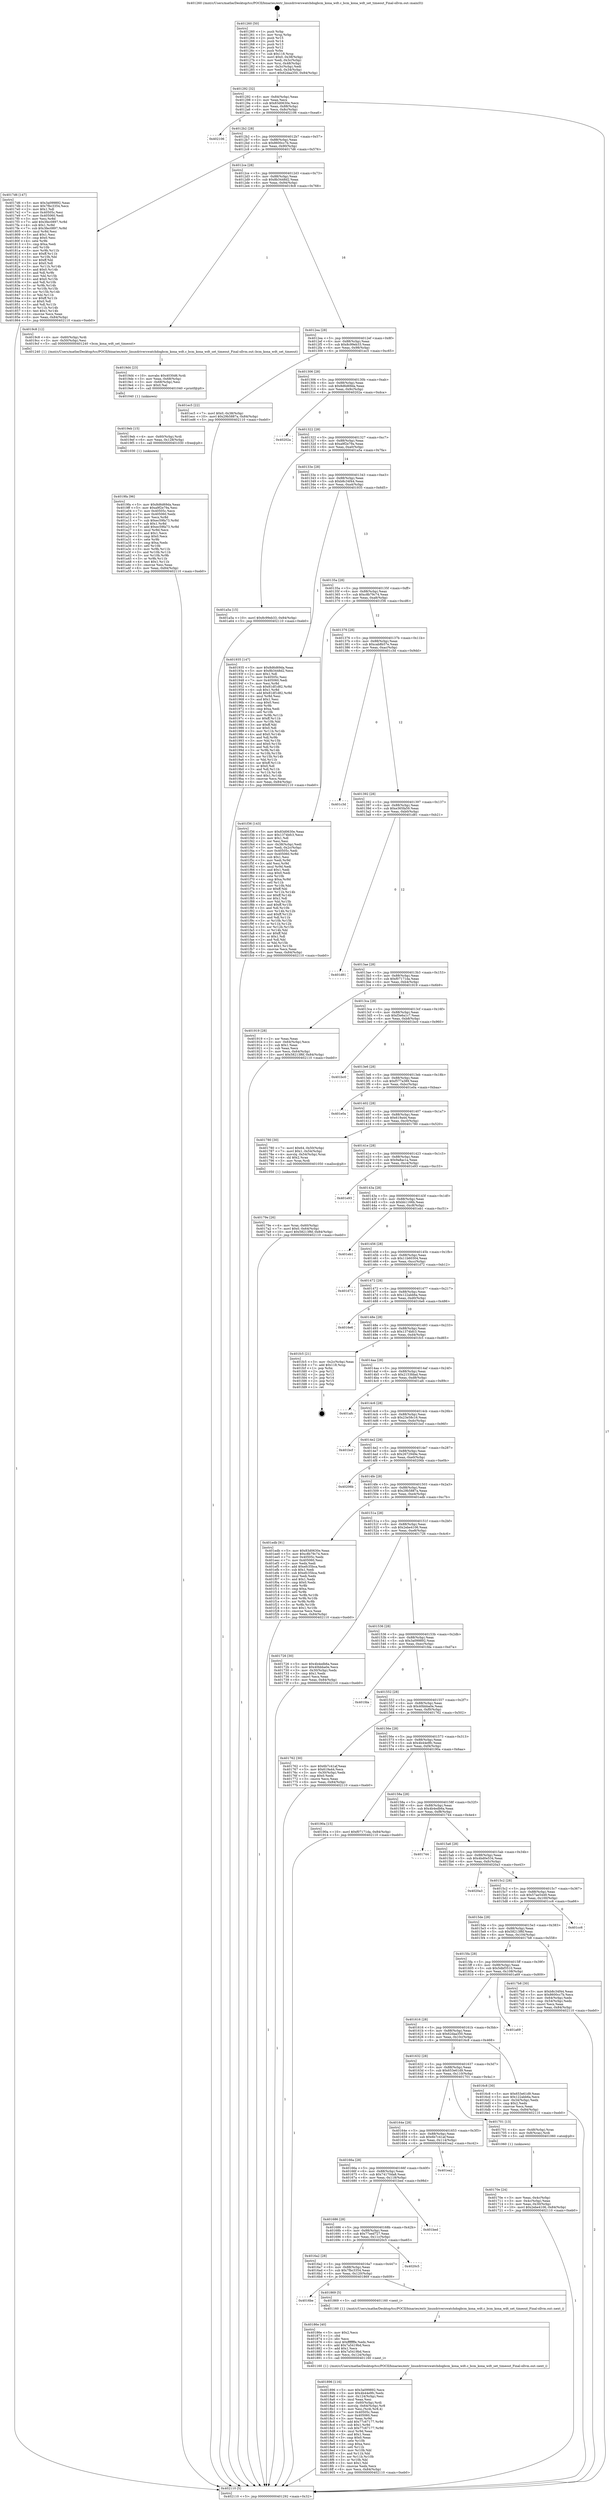 digraph "0x401260" {
  label = "0x401260 (/mnt/c/Users/mathe/Desktop/tcc/POCII/binaries/extr_linuxdriverswatchdogbcm_kona_wdt.c_bcm_kona_wdt_set_timeout_Final-ollvm.out::main(0))"
  labelloc = "t"
  node[shape=record]

  Entry [label="",width=0.3,height=0.3,shape=circle,fillcolor=black,style=filled]
  "0x401292" [label="{
     0x401292 [32]\l
     | [instrs]\l
     &nbsp;&nbsp;0x401292 \<+6\>: mov -0x84(%rbp),%eax\l
     &nbsp;&nbsp;0x401298 \<+2\>: mov %eax,%ecx\l
     &nbsp;&nbsp;0x40129a \<+6\>: sub $0x83d0630e,%ecx\l
     &nbsp;&nbsp;0x4012a0 \<+6\>: mov %eax,-0x88(%rbp)\l
     &nbsp;&nbsp;0x4012a6 \<+6\>: mov %ecx,-0x8c(%rbp)\l
     &nbsp;&nbsp;0x4012ac \<+6\>: je 0000000000402106 \<main+0xea6\>\l
  }"]
  "0x402106" [label="{
     0x402106\l
  }", style=dashed]
  "0x4012b2" [label="{
     0x4012b2 [28]\l
     | [instrs]\l
     &nbsp;&nbsp;0x4012b2 \<+5\>: jmp 00000000004012b7 \<main+0x57\>\l
     &nbsp;&nbsp;0x4012b7 \<+6\>: mov -0x88(%rbp),%eax\l
     &nbsp;&nbsp;0x4012bd \<+5\>: sub $0x8600cc7b,%eax\l
     &nbsp;&nbsp;0x4012c2 \<+6\>: mov %eax,-0x90(%rbp)\l
     &nbsp;&nbsp;0x4012c8 \<+6\>: je 00000000004017d6 \<main+0x576\>\l
  }"]
  Exit [label="",width=0.3,height=0.3,shape=circle,fillcolor=black,style=filled,peripheries=2]
  "0x4017d6" [label="{
     0x4017d6 [147]\l
     | [instrs]\l
     &nbsp;&nbsp;0x4017d6 \<+5\>: mov $0x3a099892,%eax\l
     &nbsp;&nbsp;0x4017db \<+5\>: mov $0x7fbc3354,%ecx\l
     &nbsp;&nbsp;0x4017e0 \<+2\>: mov $0x1,%dl\l
     &nbsp;&nbsp;0x4017e2 \<+7\>: mov 0x40505c,%esi\l
     &nbsp;&nbsp;0x4017e9 \<+7\>: mov 0x405060,%edi\l
     &nbsp;&nbsp;0x4017f0 \<+3\>: mov %esi,%r8d\l
     &nbsp;&nbsp;0x4017f3 \<+7\>: add $0x3fec0897,%r8d\l
     &nbsp;&nbsp;0x4017fa \<+4\>: sub $0x1,%r8d\l
     &nbsp;&nbsp;0x4017fe \<+7\>: sub $0x3fec0897,%r8d\l
     &nbsp;&nbsp;0x401805 \<+4\>: imul %r8d,%esi\l
     &nbsp;&nbsp;0x401809 \<+3\>: and $0x1,%esi\l
     &nbsp;&nbsp;0x40180c \<+3\>: cmp $0x0,%esi\l
     &nbsp;&nbsp;0x40180f \<+4\>: sete %r9b\l
     &nbsp;&nbsp;0x401813 \<+3\>: cmp $0xa,%edi\l
     &nbsp;&nbsp;0x401816 \<+4\>: setl %r10b\l
     &nbsp;&nbsp;0x40181a \<+3\>: mov %r9b,%r11b\l
     &nbsp;&nbsp;0x40181d \<+4\>: xor $0xff,%r11b\l
     &nbsp;&nbsp;0x401821 \<+3\>: mov %r10b,%bl\l
     &nbsp;&nbsp;0x401824 \<+3\>: xor $0xff,%bl\l
     &nbsp;&nbsp;0x401827 \<+3\>: xor $0x0,%dl\l
     &nbsp;&nbsp;0x40182a \<+3\>: mov %r11b,%r14b\l
     &nbsp;&nbsp;0x40182d \<+4\>: and $0x0,%r14b\l
     &nbsp;&nbsp;0x401831 \<+3\>: and %dl,%r9b\l
     &nbsp;&nbsp;0x401834 \<+3\>: mov %bl,%r15b\l
     &nbsp;&nbsp;0x401837 \<+4\>: and $0x0,%r15b\l
     &nbsp;&nbsp;0x40183b \<+3\>: and %dl,%r10b\l
     &nbsp;&nbsp;0x40183e \<+3\>: or %r9b,%r14b\l
     &nbsp;&nbsp;0x401841 \<+3\>: or %r10b,%r15b\l
     &nbsp;&nbsp;0x401844 \<+3\>: xor %r15b,%r14b\l
     &nbsp;&nbsp;0x401847 \<+3\>: or %bl,%r11b\l
     &nbsp;&nbsp;0x40184a \<+4\>: xor $0xff,%r11b\l
     &nbsp;&nbsp;0x40184e \<+3\>: or $0x0,%dl\l
     &nbsp;&nbsp;0x401851 \<+3\>: and %dl,%r11b\l
     &nbsp;&nbsp;0x401854 \<+3\>: or %r11b,%r14b\l
     &nbsp;&nbsp;0x401857 \<+4\>: test $0x1,%r14b\l
     &nbsp;&nbsp;0x40185b \<+3\>: cmovne %ecx,%eax\l
     &nbsp;&nbsp;0x40185e \<+6\>: mov %eax,-0x84(%rbp)\l
     &nbsp;&nbsp;0x401864 \<+5\>: jmp 0000000000402110 \<main+0xeb0\>\l
  }"]
  "0x4012ce" [label="{
     0x4012ce [28]\l
     | [instrs]\l
     &nbsp;&nbsp;0x4012ce \<+5\>: jmp 00000000004012d3 \<main+0x73\>\l
     &nbsp;&nbsp;0x4012d3 \<+6\>: mov -0x88(%rbp),%eax\l
     &nbsp;&nbsp;0x4012d9 \<+5\>: sub $0x8b3448d2,%eax\l
     &nbsp;&nbsp;0x4012de \<+6\>: mov %eax,-0x94(%rbp)\l
     &nbsp;&nbsp;0x4012e4 \<+6\>: je 00000000004019c8 \<main+0x768\>\l
  }"]
  "0x4019fa" [label="{
     0x4019fa [96]\l
     | [instrs]\l
     &nbsp;&nbsp;0x4019fa \<+5\>: mov $0x8d6d69da,%eax\l
     &nbsp;&nbsp;0x4019ff \<+5\>: mov $0xa9f2e79a,%esi\l
     &nbsp;&nbsp;0x401a04 \<+7\>: mov 0x40505c,%ecx\l
     &nbsp;&nbsp;0x401a0b \<+7\>: mov 0x405060,%edx\l
     &nbsp;&nbsp;0x401a12 \<+3\>: mov %ecx,%r8d\l
     &nbsp;&nbsp;0x401a15 \<+7\>: sub $0xec59fa73,%r8d\l
     &nbsp;&nbsp;0x401a1c \<+4\>: sub $0x1,%r8d\l
     &nbsp;&nbsp;0x401a20 \<+7\>: add $0xec59fa73,%r8d\l
     &nbsp;&nbsp;0x401a27 \<+4\>: imul %r8d,%ecx\l
     &nbsp;&nbsp;0x401a2b \<+3\>: and $0x1,%ecx\l
     &nbsp;&nbsp;0x401a2e \<+3\>: cmp $0x0,%ecx\l
     &nbsp;&nbsp;0x401a31 \<+4\>: sete %r9b\l
     &nbsp;&nbsp;0x401a35 \<+3\>: cmp $0xa,%edx\l
     &nbsp;&nbsp;0x401a38 \<+4\>: setl %r10b\l
     &nbsp;&nbsp;0x401a3c \<+3\>: mov %r9b,%r11b\l
     &nbsp;&nbsp;0x401a3f \<+3\>: and %r10b,%r11b\l
     &nbsp;&nbsp;0x401a42 \<+3\>: xor %r10b,%r9b\l
     &nbsp;&nbsp;0x401a45 \<+3\>: or %r9b,%r11b\l
     &nbsp;&nbsp;0x401a48 \<+4\>: test $0x1,%r11b\l
     &nbsp;&nbsp;0x401a4c \<+3\>: cmovne %esi,%eax\l
     &nbsp;&nbsp;0x401a4f \<+6\>: mov %eax,-0x84(%rbp)\l
     &nbsp;&nbsp;0x401a55 \<+5\>: jmp 0000000000402110 \<main+0xeb0\>\l
  }"]
  "0x4019c8" [label="{
     0x4019c8 [12]\l
     | [instrs]\l
     &nbsp;&nbsp;0x4019c8 \<+4\>: mov -0x60(%rbp),%rdi\l
     &nbsp;&nbsp;0x4019cc \<+3\>: mov -0x50(%rbp),%esi\l
     &nbsp;&nbsp;0x4019cf \<+5\>: call 0000000000401240 \<bcm_kona_wdt_set_timeout\>\l
     | [calls]\l
     &nbsp;&nbsp;0x401240 \{1\} (/mnt/c/Users/mathe/Desktop/tcc/POCII/binaries/extr_linuxdriverswatchdogbcm_kona_wdt.c_bcm_kona_wdt_set_timeout_Final-ollvm.out::bcm_kona_wdt_set_timeout)\l
  }"]
  "0x4012ea" [label="{
     0x4012ea [28]\l
     | [instrs]\l
     &nbsp;&nbsp;0x4012ea \<+5\>: jmp 00000000004012ef \<main+0x8f\>\l
     &nbsp;&nbsp;0x4012ef \<+6\>: mov -0x88(%rbp),%eax\l
     &nbsp;&nbsp;0x4012f5 \<+5\>: sub $0x8c99eb33,%eax\l
     &nbsp;&nbsp;0x4012fa \<+6\>: mov %eax,-0x98(%rbp)\l
     &nbsp;&nbsp;0x401300 \<+6\>: je 0000000000401ec5 \<main+0xc65\>\l
  }"]
  "0x4019eb" [label="{
     0x4019eb [15]\l
     | [instrs]\l
     &nbsp;&nbsp;0x4019eb \<+4\>: mov -0x60(%rbp),%rdi\l
     &nbsp;&nbsp;0x4019ef \<+6\>: mov %eax,-0x128(%rbp)\l
     &nbsp;&nbsp;0x4019f5 \<+5\>: call 0000000000401030 \<free@plt\>\l
     | [calls]\l
     &nbsp;&nbsp;0x401030 \{1\} (unknown)\l
  }"]
  "0x401ec5" [label="{
     0x401ec5 [22]\l
     | [instrs]\l
     &nbsp;&nbsp;0x401ec5 \<+7\>: movl $0x0,-0x38(%rbp)\l
     &nbsp;&nbsp;0x401ecc \<+10\>: movl $0x29b5887a,-0x84(%rbp)\l
     &nbsp;&nbsp;0x401ed6 \<+5\>: jmp 0000000000402110 \<main+0xeb0\>\l
  }"]
  "0x401306" [label="{
     0x401306 [28]\l
     | [instrs]\l
     &nbsp;&nbsp;0x401306 \<+5\>: jmp 000000000040130b \<main+0xab\>\l
     &nbsp;&nbsp;0x40130b \<+6\>: mov -0x88(%rbp),%eax\l
     &nbsp;&nbsp;0x401311 \<+5\>: sub $0x8d6d69da,%eax\l
     &nbsp;&nbsp;0x401316 \<+6\>: mov %eax,-0x9c(%rbp)\l
     &nbsp;&nbsp;0x40131c \<+6\>: je 000000000040202a \<main+0xdca\>\l
  }"]
  "0x4019d4" [label="{
     0x4019d4 [23]\l
     | [instrs]\l
     &nbsp;&nbsp;0x4019d4 \<+10\>: movabs $0x4030d6,%rdi\l
     &nbsp;&nbsp;0x4019de \<+3\>: mov %eax,-0x68(%rbp)\l
     &nbsp;&nbsp;0x4019e1 \<+3\>: mov -0x68(%rbp),%esi\l
     &nbsp;&nbsp;0x4019e4 \<+2\>: mov $0x0,%al\l
     &nbsp;&nbsp;0x4019e6 \<+5\>: call 0000000000401040 \<printf@plt\>\l
     | [calls]\l
     &nbsp;&nbsp;0x401040 \{1\} (unknown)\l
  }"]
  "0x40202a" [label="{
     0x40202a\l
  }", style=dashed]
  "0x401322" [label="{
     0x401322 [28]\l
     | [instrs]\l
     &nbsp;&nbsp;0x401322 \<+5\>: jmp 0000000000401327 \<main+0xc7\>\l
     &nbsp;&nbsp;0x401327 \<+6\>: mov -0x88(%rbp),%eax\l
     &nbsp;&nbsp;0x40132d \<+5\>: sub $0xa9f2e79a,%eax\l
     &nbsp;&nbsp;0x401332 \<+6\>: mov %eax,-0xa0(%rbp)\l
     &nbsp;&nbsp;0x401338 \<+6\>: je 0000000000401a5a \<main+0x7fa\>\l
  }"]
  "0x401896" [label="{
     0x401896 [116]\l
     | [instrs]\l
     &nbsp;&nbsp;0x401896 \<+5\>: mov $0x3a099892,%ecx\l
     &nbsp;&nbsp;0x40189b \<+5\>: mov $0x4b44e9fc,%edx\l
     &nbsp;&nbsp;0x4018a0 \<+6\>: mov -0x124(%rbp),%esi\l
     &nbsp;&nbsp;0x4018a6 \<+3\>: imul %eax,%esi\l
     &nbsp;&nbsp;0x4018a9 \<+4\>: mov -0x60(%rbp),%rdi\l
     &nbsp;&nbsp;0x4018ad \<+4\>: movslq -0x64(%rbp),%r8\l
     &nbsp;&nbsp;0x4018b1 \<+4\>: mov %esi,(%rdi,%r8,4)\l
     &nbsp;&nbsp;0x4018b5 \<+7\>: mov 0x40505c,%eax\l
     &nbsp;&nbsp;0x4018bc \<+7\>: mov 0x405060,%esi\l
     &nbsp;&nbsp;0x4018c3 \<+3\>: mov %eax,%r9d\l
     &nbsp;&nbsp;0x4018c6 \<+7\>: add $0x77c67177,%r9d\l
     &nbsp;&nbsp;0x4018cd \<+4\>: sub $0x1,%r9d\l
     &nbsp;&nbsp;0x4018d1 \<+7\>: sub $0x77c67177,%r9d\l
     &nbsp;&nbsp;0x4018d8 \<+4\>: imul %r9d,%eax\l
     &nbsp;&nbsp;0x4018dc \<+3\>: and $0x1,%eax\l
     &nbsp;&nbsp;0x4018df \<+3\>: cmp $0x0,%eax\l
     &nbsp;&nbsp;0x4018e2 \<+4\>: sete %r10b\l
     &nbsp;&nbsp;0x4018e6 \<+3\>: cmp $0xa,%esi\l
     &nbsp;&nbsp;0x4018e9 \<+4\>: setl %r11b\l
     &nbsp;&nbsp;0x4018ed \<+3\>: mov %r10b,%bl\l
     &nbsp;&nbsp;0x4018f0 \<+3\>: and %r11b,%bl\l
     &nbsp;&nbsp;0x4018f3 \<+3\>: xor %r11b,%r10b\l
     &nbsp;&nbsp;0x4018f6 \<+3\>: or %r10b,%bl\l
     &nbsp;&nbsp;0x4018f9 \<+3\>: test $0x1,%bl\l
     &nbsp;&nbsp;0x4018fc \<+3\>: cmovne %edx,%ecx\l
     &nbsp;&nbsp;0x4018ff \<+6\>: mov %ecx,-0x84(%rbp)\l
     &nbsp;&nbsp;0x401905 \<+5\>: jmp 0000000000402110 \<main+0xeb0\>\l
  }"]
  "0x401a5a" [label="{
     0x401a5a [15]\l
     | [instrs]\l
     &nbsp;&nbsp;0x401a5a \<+10\>: movl $0x8c99eb33,-0x84(%rbp)\l
     &nbsp;&nbsp;0x401a64 \<+5\>: jmp 0000000000402110 \<main+0xeb0\>\l
  }"]
  "0x40133e" [label="{
     0x40133e [28]\l
     | [instrs]\l
     &nbsp;&nbsp;0x40133e \<+5\>: jmp 0000000000401343 \<main+0xe3\>\l
     &nbsp;&nbsp;0x401343 \<+6\>: mov -0x88(%rbp),%eax\l
     &nbsp;&nbsp;0x401349 \<+5\>: sub $0xb8c34f44,%eax\l
     &nbsp;&nbsp;0x40134e \<+6\>: mov %eax,-0xa4(%rbp)\l
     &nbsp;&nbsp;0x401354 \<+6\>: je 0000000000401935 \<main+0x6d5\>\l
  }"]
  "0x40186e" [label="{
     0x40186e [40]\l
     | [instrs]\l
     &nbsp;&nbsp;0x40186e \<+5\>: mov $0x2,%ecx\l
     &nbsp;&nbsp;0x401873 \<+1\>: cltd\l
     &nbsp;&nbsp;0x401874 \<+2\>: idiv %ecx\l
     &nbsp;&nbsp;0x401876 \<+6\>: imul $0xfffffffe,%edx,%ecx\l
     &nbsp;&nbsp;0x40187c \<+6\>: add $0x7a5419bd,%ecx\l
     &nbsp;&nbsp;0x401882 \<+3\>: add $0x1,%ecx\l
     &nbsp;&nbsp;0x401885 \<+6\>: sub $0x7a5419bd,%ecx\l
     &nbsp;&nbsp;0x40188b \<+6\>: mov %ecx,-0x124(%rbp)\l
     &nbsp;&nbsp;0x401891 \<+5\>: call 0000000000401160 \<next_i\>\l
     | [calls]\l
     &nbsp;&nbsp;0x401160 \{1\} (/mnt/c/Users/mathe/Desktop/tcc/POCII/binaries/extr_linuxdriverswatchdogbcm_kona_wdt.c_bcm_kona_wdt_set_timeout_Final-ollvm.out::next_i)\l
  }"]
  "0x401935" [label="{
     0x401935 [147]\l
     | [instrs]\l
     &nbsp;&nbsp;0x401935 \<+5\>: mov $0x8d6d69da,%eax\l
     &nbsp;&nbsp;0x40193a \<+5\>: mov $0x8b3448d2,%ecx\l
     &nbsp;&nbsp;0x40193f \<+2\>: mov $0x1,%dl\l
     &nbsp;&nbsp;0x401941 \<+7\>: mov 0x40505c,%esi\l
     &nbsp;&nbsp;0x401948 \<+7\>: mov 0x405060,%edi\l
     &nbsp;&nbsp;0x40194f \<+3\>: mov %esi,%r8d\l
     &nbsp;&nbsp;0x401952 \<+7\>: sub $0x81df1d82,%r8d\l
     &nbsp;&nbsp;0x401959 \<+4\>: sub $0x1,%r8d\l
     &nbsp;&nbsp;0x40195d \<+7\>: add $0x81df1d82,%r8d\l
     &nbsp;&nbsp;0x401964 \<+4\>: imul %r8d,%esi\l
     &nbsp;&nbsp;0x401968 \<+3\>: and $0x1,%esi\l
     &nbsp;&nbsp;0x40196b \<+3\>: cmp $0x0,%esi\l
     &nbsp;&nbsp;0x40196e \<+4\>: sete %r9b\l
     &nbsp;&nbsp;0x401972 \<+3\>: cmp $0xa,%edi\l
     &nbsp;&nbsp;0x401975 \<+4\>: setl %r10b\l
     &nbsp;&nbsp;0x401979 \<+3\>: mov %r9b,%r11b\l
     &nbsp;&nbsp;0x40197c \<+4\>: xor $0xff,%r11b\l
     &nbsp;&nbsp;0x401980 \<+3\>: mov %r10b,%bl\l
     &nbsp;&nbsp;0x401983 \<+3\>: xor $0xff,%bl\l
     &nbsp;&nbsp;0x401986 \<+3\>: xor $0x0,%dl\l
     &nbsp;&nbsp;0x401989 \<+3\>: mov %r11b,%r14b\l
     &nbsp;&nbsp;0x40198c \<+4\>: and $0x0,%r14b\l
     &nbsp;&nbsp;0x401990 \<+3\>: and %dl,%r9b\l
     &nbsp;&nbsp;0x401993 \<+3\>: mov %bl,%r15b\l
     &nbsp;&nbsp;0x401996 \<+4\>: and $0x0,%r15b\l
     &nbsp;&nbsp;0x40199a \<+3\>: and %dl,%r10b\l
     &nbsp;&nbsp;0x40199d \<+3\>: or %r9b,%r14b\l
     &nbsp;&nbsp;0x4019a0 \<+3\>: or %r10b,%r15b\l
     &nbsp;&nbsp;0x4019a3 \<+3\>: xor %r15b,%r14b\l
     &nbsp;&nbsp;0x4019a6 \<+3\>: or %bl,%r11b\l
     &nbsp;&nbsp;0x4019a9 \<+4\>: xor $0xff,%r11b\l
     &nbsp;&nbsp;0x4019ad \<+3\>: or $0x0,%dl\l
     &nbsp;&nbsp;0x4019b0 \<+3\>: and %dl,%r11b\l
     &nbsp;&nbsp;0x4019b3 \<+3\>: or %r11b,%r14b\l
     &nbsp;&nbsp;0x4019b6 \<+4\>: test $0x1,%r14b\l
     &nbsp;&nbsp;0x4019ba \<+3\>: cmovne %ecx,%eax\l
     &nbsp;&nbsp;0x4019bd \<+6\>: mov %eax,-0x84(%rbp)\l
     &nbsp;&nbsp;0x4019c3 \<+5\>: jmp 0000000000402110 \<main+0xeb0\>\l
  }"]
  "0x40135a" [label="{
     0x40135a [28]\l
     | [instrs]\l
     &nbsp;&nbsp;0x40135a \<+5\>: jmp 000000000040135f \<main+0xff\>\l
     &nbsp;&nbsp;0x40135f \<+6\>: mov -0x88(%rbp),%eax\l
     &nbsp;&nbsp;0x401365 \<+5\>: sub $0xc8b79c74,%eax\l
     &nbsp;&nbsp;0x40136a \<+6\>: mov %eax,-0xa8(%rbp)\l
     &nbsp;&nbsp;0x401370 \<+6\>: je 0000000000401f36 \<main+0xcd6\>\l
  }"]
  "0x4016be" [label="{
     0x4016be\l
  }", style=dashed]
  "0x401f36" [label="{
     0x401f36 [143]\l
     | [instrs]\l
     &nbsp;&nbsp;0x401f36 \<+5\>: mov $0x83d0630e,%eax\l
     &nbsp;&nbsp;0x401f3b \<+5\>: mov $0x1374bfc3,%ecx\l
     &nbsp;&nbsp;0x401f40 \<+2\>: mov $0x1,%dl\l
     &nbsp;&nbsp;0x401f42 \<+2\>: xor %esi,%esi\l
     &nbsp;&nbsp;0x401f44 \<+3\>: mov -0x38(%rbp),%edi\l
     &nbsp;&nbsp;0x401f47 \<+3\>: mov %edi,-0x2c(%rbp)\l
     &nbsp;&nbsp;0x401f4a \<+7\>: mov 0x40505c,%edi\l
     &nbsp;&nbsp;0x401f51 \<+8\>: mov 0x405060,%r8d\l
     &nbsp;&nbsp;0x401f59 \<+3\>: sub $0x1,%esi\l
     &nbsp;&nbsp;0x401f5c \<+3\>: mov %edi,%r9d\l
     &nbsp;&nbsp;0x401f5f \<+3\>: add %esi,%r9d\l
     &nbsp;&nbsp;0x401f62 \<+4\>: imul %r9d,%edi\l
     &nbsp;&nbsp;0x401f66 \<+3\>: and $0x1,%edi\l
     &nbsp;&nbsp;0x401f69 \<+3\>: cmp $0x0,%edi\l
     &nbsp;&nbsp;0x401f6c \<+4\>: sete %r10b\l
     &nbsp;&nbsp;0x401f70 \<+4\>: cmp $0xa,%r8d\l
     &nbsp;&nbsp;0x401f74 \<+4\>: setl %r11b\l
     &nbsp;&nbsp;0x401f78 \<+3\>: mov %r10b,%bl\l
     &nbsp;&nbsp;0x401f7b \<+3\>: xor $0xff,%bl\l
     &nbsp;&nbsp;0x401f7e \<+3\>: mov %r11b,%r14b\l
     &nbsp;&nbsp;0x401f81 \<+4\>: xor $0xff,%r14b\l
     &nbsp;&nbsp;0x401f85 \<+3\>: xor $0x1,%dl\l
     &nbsp;&nbsp;0x401f88 \<+3\>: mov %bl,%r15b\l
     &nbsp;&nbsp;0x401f8b \<+4\>: and $0xff,%r15b\l
     &nbsp;&nbsp;0x401f8f \<+3\>: and %dl,%r10b\l
     &nbsp;&nbsp;0x401f92 \<+3\>: mov %r14b,%r12b\l
     &nbsp;&nbsp;0x401f95 \<+4\>: and $0xff,%r12b\l
     &nbsp;&nbsp;0x401f99 \<+3\>: and %dl,%r11b\l
     &nbsp;&nbsp;0x401f9c \<+3\>: or %r10b,%r15b\l
     &nbsp;&nbsp;0x401f9f \<+3\>: or %r11b,%r12b\l
     &nbsp;&nbsp;0x401fa2 \<+3\>: xor %r12b,%r15b\l
     &nbsp;&nbsp;0x401fa5 \<+3\>: or %r14b,%bl\l
     &nbsp;&nbsp;0x401fa8 \<+3\>: xor $0xff,%bl\l
     &nbsp;&nbsp;0x401fab \<+3\>: or $0x1,%dl\l
     &nbsp;&nbsp;0x401fae \<+2\>: and %dl,%bl\l
     &nbsp;&nbsp;0x401fb0 \<+3\>: or %bl,%r15b\l
     &nbsp;&nbsp;0x401fb3 \<+4\>: test $0x1,%r15b\l
     &nbsp;&nbsp;0x401fb7 \<+3\>: cmovne %ecx,%eax\l
     &nbsp;&nbsp;0x401fba \<+6\>: mov %eax,-0x84(%rbp)\l
     &nbsp;&nbsp;0x401fc0 \<+5\>: jmp 0000000000402110 \<main+0xeb0\>\l
  }"]
  "0x401376" [label="{
     0x401376 [28]\l
     | [instrs]\l
     &nbsp;&nbsp;0x401376 \<+5\>: jmp 000000000040137b \<main+0x11b\>\l
     &nbsp;&nbsp;0x40137b \<+6\>: mov -0x88(%rbp),%eax\l
     &nbsp;&nbsp;0x401381 \<+5\>: sub $0xcab8b57e,%eax\l
     &nbsp;&nbsp;0x401386 \<+6\>: mov %eax,-0xac(%rbp)\l
     &nbsp;&nbsp;0x40138c \<+6\>: je 0000000000401c3d \<main+0x9dd\>\l
  }"]
  "0x401869" [label="{
     0x401869 [5]\l
     | [instrs]\l
     &nbsp;&nbsp;0x401869 \<+5\>: call 0000000000401160 \<next_i\>\l
     | [calls]\l
     &nbsp;&nbsp;0x401160 \{1\} (/mnt/c/Users/mathe/Desktop/tcc/POCII/binaries/extr_linuxdriverswatchdogbcm_kona_wdt.c_bcm_kona_wdt_set_timeout_Final-ollvm.out::next_i)\l
  }"]
  "0x401c3d" [label="{
     0x401c3d\l
  }", style=dashed]
  "0x401392" [label="{
     0x401392 [28]\l
     | [instrs]\l
     &nbsp;&nbsp;0x401392 \<+5\>: jmp 0000000000401397 \<main+0x137\>\l
     &nbsp;&nbsp;0x401397 \<+6\>: mov -0x88(%rbp),%eax\l
     &nbsp;&nbsp;0x40139d \<+5\>: sub $0xe365fa59,%eax\l
     &nbsp;&nbsp;0x4013a2 \<+6\>: mov %eax,-0xb0(%rbp)\l
     &nbsp;&nbsp;0x4013a8 \<+6\>: je 0000000000401d81 \<main+0xb21\>\l
  }"]
  "0x4016a2" [label="{
     0x4016a2 [28]\l
     | [instrs]\l
     &nbsp;&nbsp;0x4016a2 \<+5\>: jmp 00000000004016a7 \<main+0x447\>\l
     &nbsp;&nbsp;0x4016a7 \<+6\>: mov -0x88(%rbp),%eax\l
     &nbsp;&nbsp;0x4016ad \<+5\>: sub $0x7fbc3354,%eax\l
     &nbsp;&nbsp;0x4016b2 \<+6\>: mov %eax,-0x120(%rbp)\l
     &nbsp;&nbsp;0x4016b8 \<+6\>: je 0000000000401869 \<main+0x609\>\l
  }"]
  "0x401d81" [label="{
     0x401d81\l
  }", style=dashed]
  "0x4013ae" [label="{
     0x4013ae [28]\l
     | [instrs]\l
     &nbsp;&nbsp;0x4013ae \<+5\>: jmp 00000000004013b3 \<main+0x153\>\l
     &nbsp;&nbsp;0x4013b3 \<+6\>: mov -0x88(%rbp),%eax\l
     &nbsp;&nbsp;0x4013b9 \<+5\>: sub $0xf07171da,%eax\l
     &nbsp;&nbsp;0x4013be \<+6\>: mov %eax,-0xb4(%rbp)\l
     &nbsp;&nbsp;0x4013c4 \<+6\>: je 0000000000401919 \<main+0x6b9\>\l
  }"]
  "0x4020c5" [label="{
     0x4020c5\l
  }", style=dashed]
  "0x401919" [label="{
     0x401919 [28]\l
     | [instrs]\l
     &nbsp;&nbsp;0x401919 \<+2\>: xor %eax,%eax\l
     &nbsp;&nbsp;0x40191b \<+3\>: mov -0x64(%rbp),%ecx\l
     &nbsp;&nbsp;0x40191e \<+3\>: sub $0x1,%eax\l
     &nbsp;&nbsp;0x401921 \<+2\>: sub %eax,%ecx\l
     &nbsp;&nbsp;0x401923 \<+3\>: mov %ecx,-0x64(%rbp)\l
     &nbsp;&nbsp;0x401926 \<+10\>: movl $0x58213f6f,-0x84(%rbp)\l
     &nbsp;&nbsp;0x401930 \<+5\>: jmp 0000000000402110 \<main+0xeb0\>\l
  }"]
  "0x4013ca" [label="{
     0x4013ca [28]\l
     | [instrs]\l
     &nbsp;&nbsp;0x4013ca \<+5\>: jmp 00000000004013cf \<main+0x16f\>\l
     &nbsp;&nbsp;0x4013cf \<+6\>: mov -0x88(%rbp),%eax\l
     &nbsp;&nbsp;0x4013d5 \<+5\>: sub $0xf3e6a1c7,%eax\l
     &nbsp;&nbsp;0x4013da \<+6\>: mov %eax,-0xb8(%rbp)\l
     &nbsp;&nbsp;0x4013e0 \<+6\>: je 0000000000401bc0 \<main+0x960\>\l
  }"]
  "0x401686" [label="{
     0x401686 [28]\l
     | [instrs]\l
     &nbsp;&nbsp;0x401686 \<+5\>: jmp 000000000040168b \<main+0x42b\>\l
     &nbsp;&nbsp;0x40168b \<+6\>: mov -0x88(%rbp),%eax\l
     &nbsp;&nbsp;0x401691 \<+5\>: sub $0x77eed727,%eax\l
     &nbsp;&nbsp;0x401696 \<+6\>: mov %eax,-0x11c(%rbp)\l
     &nbsp;&nbsp;0x40169c \<+6\>: je 00000000004020c5 \<main+0xe65\>\l
  }"]
  "0x401bc0" [label="{
     0x401bc0\l
  }", style=dashed]
  "0x4013e6" [label="{
     0x4013e6 [28]\l
     | [instrs]\l
     &nbsp;&nbsp;0x4013e6 \<+5\>: jmp 00000000004013eb \<main+0x18b\>\l
     &nbsp;&nbsp;0x4013eb \<+6\>: mov -0x88(%rbp),%eax\l
     &nbsp;&nbsp;0x4013f1 \<+5\>: sub $0xf577a389,%eax\l
     &nbsp;&nbsp;0x4013f6 \<+6\>: mov %eax,-0xbc(%rbp)\l
     &nbsp;&nbsp;0x4013fc \<+6\>: je 0000000000401e0a \<main+0xbaa\>\l
  }"]
  "0x401bed" [label="{
     0x401bed\l
  }", style=dashed]
  "0x401e0a" [label="{
     0x401e0a\l
  }", style=dashed]
  "0x401402" [label="{
     0x401402 [28]\l
     | [instrs]\l
     &nbsp;&nbsp;0x401402 \<+5\>: jmp 0000000000401407 \<main+0x1a7\>\l
     &nbsp;&nbsp;0x401407 \<+6\>: mov -0x88(%rbp),%eax\l
     &nbsp;&nbsp;0x40140d \<+5\>: sub $0x619a44,%eax\l
     &nbsp;&nbsp;0x401412 \<+6\>: mov %eax,-0xc0(%rbp)\l
     &nbsp;&nbsp;0x401418 \<+6\>: je 0000000000401780 \<main+0x520\>\l
  }"]
  "0x40166a" [label="{
     0x40166a [28]\l
     | [instrs]\l
     &nbsp;&nbsp;0x40166a \<+5\>: jmp 000000000040166f \<main+0x40f\>\l
     &nbsp;&nbsp;0x40166f \<+6\>: mov -0x88(%rbp),%eax\l
     &nbsp;&nbsp;0x401675 \<+5\>: sub $0x74170da8,%eax\l
     &nbsp;&nbsp;0x40167a \<+6\>: mov %eax,-0x118(%rbp)\l
     &nbsp;&nbsp;0x401680 \<+6\>: je 0000000000401bed \<main+0x98d\>\l
  }"]
  "0x401780" [label="{
     0x401780 [30]\l
     | [instrs]\l
     &nbsp;&nbsp;0x401780 \<+7\>: movl $0x64,-0x50(%rbp)\l
     &nbsp;&nbsp;0x401787 \<+7\>: movl $0x1,-0x54(%rbp)\l
     &nbsp;&nbsp;0x40178e \<+4\>: movslq -0x54(%rbp),%rax\l
     &nbsp;&nbsp;0x401792 \<+4\>: shl $0x2,%rax\l
     &nbsp;&nbsp;0x401796 \<+3\>: mov %rax,%rdi\l
     &nbsp;&nbsp;0x401799 \<+5\>: call 0000000000401050 \<malloc@plt\>\l
     | [calls]\l
     &nbsp;&nbsp;0x401050 \{1\} (unknown)\l
  }"]
  "0x40141e" [label="{
     0x40141e [28]\l
     | [instrs]\l
     &nbsp;&nbsp;0x40141e \<+5\>: jmp 0000000000401423 \<main+0x1c3\>\l
     &nbsp;&nbsp;0x401423 \<+6\>: mov -0x88(%rbp),%eax\l
     &nbsp;&nbsp;0x401429 \<+5\>: sub $0x9a8ac1a,%eax\l
     &nbsp;&nbsp;0x40142e \<+6\>: mov %eax,-0xc4(%rbp)\l
     &nbsp;&nbsp;0x401434 \<+6\>: je 0000000000401e93 \<main+0xc33\>\l
  }"]
  "0x401ea2" [label="{
     0x401ea2\l
  }", style=dashed]
  "0x401e93" [label="{
     0x401e93\l
  }", style=dashed]
  "0x40143a" [label="{
     0x40143a [28]\l
     | [instrs]\l
     &nbsp;&nbsp;0x40143a \<+5\>: jmp 000000000040143f \<main+0x1df\>\l
     &nbsp;&nbsp;0x40143f \<+6\>: mov -0x88(%rbp),%eax\l
     &nbsp;&nbsp;0x401445 \<+5\>: sub $0xbb1166b,%eax\l
     &nbsp;&nbsp;0x40144a \<+6\>: mov %eax,-0xc8(%rbp)\l
     &nbsp;&nbsp;0x401450 \<+6\>: je 0000000000401eb1 \<main+0xc51\>\l
  }"]
  "0x40179e" [label="{
     0x40179e [26]\l
     | [instrs]\l
     &nbsp;&nbsp;0x40179e \<+4\>: mov %rax,-0x60(%rbp)\l
     &nbsp;&nbsp;0x4017a2 \<+7\>: movl $0x0,-0x64(%rbp)\l
     &nbsp;&nbsp;0x4017a9 \<+10\>: movl $0x58213f6f,-0x84(%rbp)\l
     &nbsp;&nbsp;0x4017b3 \<+5\>: jmp 0000000000402110 \<main+0xeb0\>\l
  }"]
  "0x401eb1" [label="{
     0x401eb1\l
  }", style=dashed]
  "0x401456" [label="{
     0x401456 [28]\l
     | [instrs]\l
     &nbsp;&nbsp;0x401456 \<+5\>: jmp 000000000040145b \<main+0x1fb\>\l
     &nbsp;&nbsp;0x40145b \<+6\>: mov -0x88(%rbp),%eax\l
     &nbsp;&nbsp;0x401461 \<+5\>: sub $0x11b60304,%eax\l
     &nbsp;&nbsp;0x401466 \<+6\>: mov %eax,-0xcc(%rbp)\l
     &nbsp;&nbsp;0x40146c \<+6\>: je 0000000000401d72 \<main+0xb12\>\l
  }"]
  "0x40170e" [label="{
     0x40170e [24]\l
     | [instrs]\l
     &nbsp;&nbsp;0x40170e \<+3\>: mov %eax,-0x4c(%rbp)\l
     &nbsp;&nbsp;0x401711 \<+3\>: mov -0x4c(%rbp),%eax\l
     &nbsp;&nbsp;0x401714 \<+3\>: mov %eax,-0x30(%rbp)\l
     &nbsp;&nbsp;0x401717 \<+10\>: movl $0x2ebe4106,-0x84(%rbp)\l
     &nbsp;&nbsp;0x401721 \<+5\>: jmp 0000000000402110 \<main+0xeb0\>\l
  }"]
  "0x401d72" [label="{
     0x401d72\l
  }", style=dashed]
  "0x401472" [label="{
     0x401472 [28]\l
     | [instrs]\l
     &nbsp;&nbsp;0x401472 \<+5\>: jmp 0000000000401477 \<main+0x217\>\l
     &nbsp;&nbsp;0x401477 \<+6\>: mov -0x88(%rbp),%eax\l
     &nbsp;&nbsp;0x40147d \<+5\>: sub $0x122abb6a,%eax\l
     &nbsp;&nbsp;0x401482 \<+6\>: mov %eax,-0xd0(%rbp)\l
     &nbsp;&nbsp;0x401488 \<+6\>: je 00000000004016e6 \<main+0x486\>\l
  }"]
  "0x40164e" [label="{
     0x40164e [28]\l
     | [instrs]\l
     &nbsp;&nbsp;0x40164e \<+5\>: jmp 0000000000401653 \<main+0x3f3\>\l
     &nbsp;&nbsp;0x401653 \<+6\>: mov -0x88(%rbp),%eax\l
     &nbsp;&nbsp;0x401659 \<+5\>: sub $0x6b7c41af,%eax\l
     &nbsp;&nbsp;0x40165e \<+6\>: mov %eax,-0x114(%rbp)\l
     &nbsp;&nbsp;0x401664 \<+6\>: je 0000000000401ea2 \<main+0xc42\>\l
  }"]
  "0x4016e6" [label="{
     0x4016e6\l
  }", style=dashed]
  "0x40148e" [label="{
     0x40148e [28]\l
     | [instrs]\l
     &nbsp;&nbsp;0x40148e \<+5\>: jmp 0000000000401493 \<main+0x233\>\l
     &nbsp;&nbsp;0x401493 \<+6\>: mov -0x88(%rbp),%eax\l
     &nbsp;&nbsp;0x401499 \<+5\>: sub $0x1374bfc3,%eax\l
     &nbsp;&nbsp;0x40149e \<+6\>: mov %eax,-0xd4(%rbp)\l
     &nbsp;&nbsp;0x4014a4 \<+6\>: je 0000000000401fc5 \<main+0xd65\>\l
  }"]
  "0x401701" [label="{
     0x401701 [13]\l
     | [instrs]\l
     &nbsp;&nbsp;0x401701 \<+4\>: mov -0x48(%rbp),%rax\l
     &nbsp;&nbsp;0x401705 \<+4\>: mov 0x8(%rax),%rdi\l
     &nbsp;&nbsp;0x401709 \<+5\>: call 0000000000401060 \<atoi@plt\>\l
     | [calls]\l
     &nbsp;&nbsp;0x401060 \{1\} (unknown)\l
  }"]
  "0x401fc5" [label="{
     0x401fc5 [21]\l
     | [instrs]\l
     &nbsp;&nbsp;0x401fc5 \<+3\>: mov -0x2c(%rbp),%eax\l
     &nbsp;&nbsp;0x401fc8 \<+7\>: add $0x118,%rsp\l
     &nbsp;&nbsp;0x401fcf \<+1\>: pop %rbx\l
     &nbsp;&nbsp;0x401fd0 \<+2\>: pop %r12\l
     &nbsp;&nbsp;0x401fd2 \<+2\>: pop %r13\l
     &nbsp;&nbsp;0x401fd4 \<+2\>: pop %r14\l
     &nbsp;&nbsp;0x401fd6 \<+2\>: pop %r15\l
     &nbsp;&nbsp;0x401fd8 \<+1\>: pop %rbp\l
     &nbsp;&nbsp;0x401fd9 \<+1\>: ret\l
  }"]
  "0x4014aa" [label="{
     0x4014aa [28]\l
     | [instrs]\l
     &nbsp;&nbsp;0x4014aa \<+5\>: jmp 00000000004014af \<main+0x24f\>\l
     &nbsp;&nbsp;0x4014af \<+6\>: mov -0x88(%rbp),%eax\l
     &nbsp;&nbsp;0x4014b5 \<+5\>: sub $0x2153fdad,%eax\l
     &nbsp;&nbsp;0x4014ba \<+6\>: mov %eax,-0xd8(%rbp)\l
     &nbsp;&nbsp;0x4014c0 \<+6\>: je 0000000000401afc \<main+0x89c\>\l
  }"]
  "0x401260" [label="{
     0x401260 [50]\l
     | [instrs]\l
     &nbsp;&nbsp;0x401260 \<+1\>: push %rbp\l
     &nbsp;&nbsp;0x401261 \<+3\>: mov %rsp,%rbp\l
     &nbsp;&nbsp;0x401264 \<+2\>: push %r15\l
     &nbsp;&nbsp;0x401266 \<+2\>: push %r14\l
     &nbsp;&nbsp;0x401268 \<+2\>: push %r13\l
     &nbsp;&nbsp;0x40126a \<+2\>: push %r12\l
     &nbsp;&nbsp;0x40126c \<+1\>: push %rbx\l
     &nbsp;&nbsp;0x40126d \<+7\>: sub $0x118,%rsp\l
     &nbsp;&nbsp;0x401274 \<+7\>: movl $0x0,-0x38(%rbp)\l
     &nbsp;&nbsp;0x40127b \<+3\>: mov %edi,-0x3c(%rbp)\l
     &nbsp;&nbsp;0x40127e \<+4\>: mov %rsi,-0x48(%rbp)\l
     &nbsp;&nbsp;0x401282 \<+3\>: mov -0x3c(%rbp),%edi\l
     &nbsp;&nbsp;0x401285 \<+3\>: mov %edi,-0x34(%rbp)\l
     &nbsp;&nbsp;0x401288 \<+10\>: movl $0x62daa350,-0x84(%rbp)\l
  }"]
  "0x401afc" [label="{
     0x401afc\l
  }", style=dashed]
  "0x4014c6" [label="{
     0x4014c6 [28]\l
     | [instrs]\l
     &nbsp;&nbsp;0x4014c6 \<+5\>: jmp 00000000004014cb \<main+0x26b\>\l
     &nbsp;&nbsp;0x4014cb \<+6\>: mov -0x88(%rbp),%eax\l
     &nbsp;&nbsp;0x4014d1 \<+5\>: sub $0x23e58c16,%eax\l
     &nbsp;&nbsp;0x4014d6 \<+6\>: mov %eax,-0xdc(%rbp)\l
     &nbsp;&nbsp;0x4014dc \<+6\>: je 0000000000401bcf \<main+0x96f\>\l
  }"]
  "0x402110" [label="{
     0x402110 [5]\l
     | [instrs]\l
     &nbsp;&nbsp;0x402110 \<+5\>: jmp 0000000000401292 \<main+0x32\>\l
  }"]
  "0x401bcf" [label="{
     0x401bcf\l
  }", style=dashed]
  "0x4014e2" [label="{
     0x4014e2 [28]\l
     | [instrs]\l
     &nbsp;&nbsp;0x4014e2 \<+5\>: jmp 00000000004014e7 \<main+0x287\>\l
     &nbsp;&nbsp;0x4014e7 \<+6\>: mov -0x88(%rbp),%eax\l
     &nbsp;&nbsp;0x4014ed \<+5\>: sub $0x2672949e,%eax\l
     &nbsp;&nbsp;0x4014f2 \<+6\>: mov %eax,-0xe0(%rbp)\l
     &nbsp;&nbsp;0x4014f8 \<+6\>: je 000000000040206b \<main+0xe0b\>\l
  }"]
  "0x401632" [label="{
     0x401632 [28]\l
     | [instrs]\l
     &nbsp;&nbsp;0x401632 \<+5\>: jmp 0000000000401637 \<main+0x3d7\>\l
     &nbsp;&nbsp;0x401637 \<+6\>: mov -0x88(%rbp),%eax\l
     &nbsp;&nbsp;0x40163d \<+5\>: sub $0x653e61d9,%eax\l
     &nbsp;&nbsp;0x401642 \<+6\>: mov %eax,-0x110(%rbp)\l
     &nbsp;&nbsp;0x401648 \<+6\>: je 0000000000401701 \<main+0x4a1\>\l
  }"]
  "0x40206b" [label="{
     0x40206b\l
  }", style=dashed]
  "0x4014fe" [label="{
     0x4014fe [28]\l
     | [instrs]\l
     &nbsp;&nbsp;0x4014fe \<+5\>: jmp 0000000000401503 \<main+0x2a3\>\l
     &nbsp;&nbsp;0x401503 \<+6\>: mov -0x88(%rbp),%eax\l
     &nbsp;&nbsp;0x401509 \<+5\>: sub $0x29b5887a,%eax\l
     &nbsp;&nbsp;0x40150e \<+6\>: mov %eax,-0xe4(%rbp)\l
     &nbsp;&nbsp;0x401514 \<+6\>: je 0000000000401edb \<main+0xc7b\>\l
  }"]
  "0x4016c8" [label="{
     0x4016c8 [30]\l
     | [instrs]\l
     &nbsp;&nbsp;0x4016c8 \<+5\>: mov $0x653e61d9,%eax\l
     &nbsp;&nbsp;0x4016cd \<+5\>: mov $0x122abb6a,%ecx\l
     &nbsp;&nbsp;0x4016d2 \<+3\>: mov -0x34(%rbp),%edx\l
     &nbsp;&nbsp;0x4016d5 \<+3\>: cmp $0x2,%edx\l
     &nbsp;&nbsp;0x4016d8 \<+3\>: cmovne %ecx,%eax\l
     &nbsp;&nbsp;0x4016db \<+6\>: mov %eax,-0x84(%rbp)\l
     &nbsp;&nbsp;0x4016e1 \<+5\>: jmp 0000000000402110 \<main+0xeb0\>\l
  }"]
  "0x401edb" [label="{
     0x401edb [91]\l
     | [instrs]\l
     &nbsp;&nbsp;0x401edb \<+5\>: mov $0x83d0630e,%eax\l
     &nbsp;&nbsp;0x401ee0 \<+5\>: mov $0xc8b79c74,%ecx\l
     &nbsp;&nbsp;0x401ee5 \<+7\>: mov 0x40505c,%edx\l
     &nbsp;&nbsp;0x401eec \<+7\>: mov 0x405060,%esi\l
     &nbsp;&nbsp;0x401ef3 \<+2\>: mov %edx,%edi\l
     &nbsp;&nbsp;0x401ef5 \<+6\>: add $0xefc35bca,%edi\l
     &nbsp;&nbsp;0x401efb \<+3\>: sub $0x1,%edi\l
     &nbsp;&nbsp;0x401efe \<+6\>: sub $0xefc35bca,%edi\l
     &nbsp;&nbsp;0x401f04 \<+3\>: imul %edi,%edx\l
     &nbsp;&nbsp;0x401f07 \<+3\>: and $0x1,%edx\l
     &nbsp;&nbsp;0x401f0a \<+3\>: cmp $0x0,%edx\l
     &nbsp;&nbsp;0x401f0d \<+4\>: sete %r8b\l
     &nbsp;&nbsp;0x401f11 \<+3\>: cmp $0xa,%esi\l
     &nbsp;&nbsp;0x401f14 \<+4\>: setl %r9b\l
     &nbsp;&nbsp;0x401f18 \<+3\>: mov %r8b,%r10b\l
     &nbsp;&nbsp;0x401f1b \<+3\>: and %r9b,%r10b\l
     &nbsp;&nbsp;0x401f1e \<+3\>: xor %r9b,%r8b\l
     &nbsp;&nbsp;0x401f21 \<+3\>: or %r8b,%r10b\l
     &nbsp;&nbsp;0x401f24 \<+4\>: test $0x1,%r10b\l
     &nbsp;&nbsp;0x401f28 \<+3\>: cmovne %ecx,%eax\l
     &nbsp;&nbsp;0x401f2b \<+6\>: mov %eax,-0x84(%rbp)\l
     &nbsp;&nbsp;0x401f31 \<+5\>: jmp 0000000000402110 \<main+0xeb0\>\l
  }"]
  "0x40151a" [label="{
     0x40151a [28]\l
     | [instrs]\l
     &nbsp;&nbsp;0x40151a \<+5\>: jmp 000000000040151f \<main+0x2bf\>\l
     &nbsp;&nbsp;0x40151f \<+6\>: mov -0x88(%rbp),%eax\l
     &nbsp;&nbsp;0x401525 \<+5\>: sub $0x2ebe4106,%eax\l
     &nbsp;&nbsp;0x40152a \<+6\>: mov %eax,-0xe8(%rbp)\l
     &nbsp;&nbsp;0x401530 \<+6\>: je 0000000000401726 \<main+0x4c6\>\l
  }"]
  "0x401616" [label="{
     0x401616 [28]\l
     | [instrs]\l
     &nbsp;&nbsp;0x401616 \<+5\>: jmp 000000000040161b \<main+0x3bb\>\l
     &nbsp;&nbsp;0x40161b \<+6\>: mov -0x88(%rbp),%eax\l
     &nbsp;&nbsp;0x401621 \<+5\>: sub $0x62daa350,%eax\l
     &nbsp;&nbsp;0x401626 \<+6\>: mov %eax,-0x10c(%rbp)\l
     &nbsp;&nbsp;0x40162c \<+6\>: je 00000000004016c8 \<main+0x468\>\l
  }"]
  "0x401726" [label="{
     0x401726 [30]\l
     | [instrs]\l
     &nbsp;&nbsp;0x401726 \<+5\>: mov $0x4b4edb6a,%eax\l
     &nbsp;&nbsp;0x40172b \<+5\>: mov $0x40bbba0e,%ecx\l
     &nbsp;&nbsp;0x401730 \<+3\>: mov -0x30(%rbp),%edx\l
     &nbsp;&nbsp;0x401733 \<+3\>: cmp $0x1,%edx\l
     &nbsp;&nbsp;0x401736 \<+3\>: cmovl %ecx,%eax\l
     &nbsp;&nbsp;0x401739 \<+6\>: mov %eax,-0x84(%rbp)\l
     &nbsp;&nbsp;0x40173f \<+5\>: jmp 0000000000402110 \<main+0xeb0\>\l
  }"]
  "0x401536" [label="{
     0x401536 [28]\l
     | [instrs]\l
     &nbsp;&nbsp;0x401536 \<+5\>: jmp 000000000040153b \<main+0x2db\>\l
     &nbsp;&nbsp;0x40153b \<+6\>: mov -0x88(%rbp),%eax\l
     &nbsp;&nbsp;0x401541 \<+5\>: sub $0x3a099892,%eax\l
     &nbsp;&nbsp;0x401546 \<+6\>: mov %eax,-0xec(%rbp)\l
     &nbsp;&nbsp;0x40154c \<+6\>: je 0000000000401fda \<main+0xd7a\>\l
  }"]
  "0x401a69" [label="{
     0x401a69\l
  }", style=dashed]
  "0x401fda" [label="{
     0x401fda\l
  }", style=dashed]
  "0x401552" [label="{
     0x401552 [28]\l
     | [instrs]\l
     &nbsp;&nbsp;0x401552 \<+5\>: jmp 0000000000401557 \<main+0x2f7\>\l
     &nbsp;&nbsp;0x401557 \<+6\>: mov -0x88(%rbp),%eax\l
     &nbsp;&nbsp;0x40155d \<+5\>: sub $0x40bbba0e,%eax\l
     &nbsp;&nbsp;0x401562 \<+6\>: mov %eax,-0xf0(%rbp)\l
     &nbsp;&nbsp;0x401568 \<+6\>: je 0000000000401762 \<main+0x502\>\l
  }"]
  "0x4015fa" [label="{
     0x4015fa [28]\l
     | [instrs]\l
     &nbsp;&nbsp;0x4015fa \<+5\>: jmp 00000000004015ff \<main+0x39f\>\l
     &nbsp;&nbsp;0x4015ff \<+6\>: mov -0x88(%rbp),%eax\l
     &nbsp;&nbsp;0x401605 \<+5\>: sub $0x5dbf3510,%eax\l
     &nbsp;&nbsp;0x40160a \<+6\>: mov %eax,-0x108(%rbp)\l
     &nbsp;&nbsp;0x401610 \<+6\>: je 0000000000401a69 \<main+0x809\>\l
  }"]
  "0x401762" [label="{
     0x401762 [30]\l
     | [instrs]\l
     &nbsp;&nbsp;0x401762 \<+5\>: mov $0x6b7c41af,%eax\l
     &nbsp;&nbsp;0x401767 \<+5\>: mov $0x619a44,%ecx\l
     &nbsp;&nbsp;0x40176c \<+3\>: mov -0x30(%rbp),%edx\l
     &nbsp;&nbsp;0x40176f \<+3\>: cmp $0x0,%edx\l
     &nbsp;&nbsp;0x401772 \<+3\>: cmove %ecx,%eax\l
     &nbsp;&nbsp;0x401775 \<+6\>: mov %eax,-0x84(%rbp)\l
     &nbsp;&nbsp;0x40177b \<+5\>: jmp 0000000000402110 \<main+0xeb0\>\l
  }"]
  "0x40156e" [label="{
     0x40156e [28]\l
     | [instrs]\l
     &nbsp;&nbsp;0x40156e \<+5\>: jmp 0000000000401573 \<main+0x313\>\l
     &nbsp;&nbsp;0x401573 \<+6\>: mov -0x88(%rbp),%eax\l
     &nbsp;&nbsp;0x401579 \<+5\>: sub $0x4b44e9fc,%eax\l
     &nbsp;&nbsp;0x40157e \<+6\>: mov %eax,-0xf4(%rbp)\l
     &nbsp;&nbsp;0x401584 \<+6\>: je 000000000040190a \<main+0x6aa\>\l
  }"]
  "0x4017b8" [label="{
     0x4017b8 [30]\l
     | [instrs]\l
     &nbsp;&nbsp;0x4017b8 \<+5\>: mov $0xb8c34f44,%eax\l
     &nbsp;&nbsp;0x4017bd \<+5\>: mov $0x8600cc7b,%ecx\l
     &nbsp;&nbsp;0x4017c2 \<+3\>: mov -0x64(%rbp),%edx\l
     &nbsp;&nbsp;0x4017c5 \<+3\>: cmp -0x54(%rbp),%edx\l
     &nbsp;&nbsp;0x4017c8 \<+3\>: cmovl %ecx,%eax\l
     &nbsp;&nbsp;0x4017cb \<+6\>: mov %eax,-0x84(%rbp)\l
     &nbsp;&nbsp;0x4017d1 \<+5\>: jmp 0000000000402110 \<main+0xeb0\>\l
  }"]
  "0x40190a" [label="{
     0x40190a [15]\l
     | [instrs]\l
     &nbsp;&nbsp;0x40190a \<+10\>: movl $0xf07171da,-0x84(%rbp)\l
     &nbsp;&nbsp;0x401914 \<+5\>: jmp 0000000000402110 \<main+0xeb0\>\l
  }"]
  "0x40158a" [label="{
     0x40158a [28]\l
     | [instrs]\l
     &nbsp;&nbsp;0x40158a \<+5\>: jmp 000000000040158f \<main+0x32f\>\l
     &nbsp;&nbsp;0x40158f \<+6\>: mov -0x88(%rbp),%eax\l
     &nbsp;&nbsp;0x401595 \<+5\>: sub $0x4b4edb6a,%eax\l
     &nbsp;&nbsp;0x40159a \<+6\>: mov %eax,-0xf8(%rbp)\l
     &nbsp;&nbsp;0x4015a0 \<+6\>: je 0000000000401744 \<main+0x4e4\>\l
  }"]
  "0x4015de" [label="{
     0x4015de [28]\l
     | [instrs]\l
     &nbsp;&nbsp;0x4015de \<+5\>: jmp 00000000004015e3 \<main+0x383\>\l
     &nbsp;&nbsp;0x4015e3 \<+6\>: mov -0x88(%rbp),%eax\l
     &nbsp;&nbsp;0x4015e9 \<+5\>: sub $0x58213f6f,%eax\l
     &nbsp;&nbsp;0x4015ee \<+6\>: mov %eax,-0x104(%rbp)\l
     &nbsp;&nbsp;0x4015f4 \<+6\>: je 00000000004017b8 \<main+0x558\>\l
  }"]
  "0x401744" [label="{
     0x401744\l
  }", style=dashed]
  "0x4015a6" [label="{
     0x4015a6 [28]\l
     | [instrs]\l
     &nbsp;&nbsp;0x4015a6 \<+5\>: jmp 00000000004015ab \<main+0x34b\>\l
     &nbsp;&nbsp;0x4015ab \<+6\>: mov -0x88(%rbp),%eax\l
     &nbsp;&nbsp;0x4015b1 \<+5\>: sub $0x4bd0e534,%eax\l
     &nbsp;&nbsp;0x4015b6 \<+6\>: mov %eax,-0xfc(%rbp)\l
     &nbsp;&nbsp;0x4015bc \<+6\>: je 00000000004020a3 \<main+0xe43\>\l
  }"]
  "0x401cc6" [label="{
     0x401cc6\l
  }", style=dashed]
  "0x4020a3" [label="{
     0x4020a3\l
  }", style=dashed]
  "0x4015c2" [label="{
     0x4015c2 [28]\l
     | [instrs]\l
     &nbsp;&nbsp;0x4015c2 \<+5\>: jmp 00000000004015c7 \<main+0x367\>\l
     &nbsp;&nbsp;0x4015c7 \<+6\>: mov -0x88(%rbp),%eax\l
     &nbsp;&nbsp;0x4015cd \<+5\>: sub $0x57ae5449,%eax\l
     &nbsp;&nbsp;0x4015d2 \<+6\>: mov %eax,-0x100(%rbp)\l
     &nbsp;&nbsp;0x4015d8 \<+6\>: je 0000000000401cc6 \<main+0xa66\>\l
  }"]
  Entry -> "0x401260" [label=" 1"]
  "0x401292" -> "0x402106" [label=" 0"]
  "0x401292" -> "0x4012b2" [label=" 18"]
  "0x401fc5" -> Exit [label=" 1"]
  "0x4012b2" -> "0x4017d6" [label=" 1"]
  "0x4012b2" -> "0x4012ce" [label=" 17"]
  "0x401f36" -> "0x402110" [label=" 1"]
  "0x4012ce" -> "0x4019c8" [label=" 1"]
  "0x4012ce" -> "0x4012ea" [label=" 16"]
  "0x401edb" -> "0x402110" [label=" 1"]
  "0x4012ea" -> "0x401ec5" [label=" 1"]
  "0x4012ea" -> "0x401306" [label=" 15"]
  "0x401ec5" -> "0x402110" [label=" 1"]
  "0x401306" -> "0x40202a" [label=" 0"]
  "0x401306" -> "0x401322" [label=" 15"]
  "0x401a5a" -> "0x402110" [label=" 1"]
  "0x401322" -> "0x401a5a" [label=" 1"]
  "0x401322" -> "0x40133e" [label=" 14"]
  "0x4019fa" -> "0x402110" [label=" 1"]
  "0x40133e" -> "0x401935" [label=" 1"]
  "0x40133e" -> "0x40135a" [label=" 13"]
  "0x4019eb" -> "0x4019fa" [label=" 1"]
  "0x40135a" -> "0x401f36" [label=" 1"]
  "0x40135a" -> "0x401376" [label=" 12"]
  "0x4019d4" -> "0x4019eb" [label=" 1"]
  "0x401376" -> "0x401c3d" [label=" 0"]
  "0x401376" -> "0x401392" [label=" 12"]
  "0x4019c8" -> "0x4019d4" [label=" 1"]
  "0x401392" -> "0x401d81" [label=" 0"]
  "0x401392" -> "0x4013ae" [label=" 12"]
  "0x401919" -> "0x402110" [label=" 1"]
  "0x4013ae" -> "0x401919" [label=" 1"]
  "0x4013ae" -> "0x4013ca" [label=" 11"]
  "0x40190a" -> "0x402110" [label=" 1"]
  "0x4013ca" -> "0x401bc0" [label=" 0"]
  "0x4013ca" -> "0x4013e6" [label=" 11"]
  "0x40186e" -> "0x401896" [label=" 1"]
  "0x4013e6" -> "0x401e0a" [label=" 0"]
  "0x4013e6" -> "0x401402" [label=" 11"]
  "0x401869" -> "0x40186e" [label=" 1"]
  "0x401402" -> "0x401780" [label=" 1"]
  "0x401402" -> "0x40141e" [label=" 10"]
  "0x4016a2" -> "0x401869" [label=" 1"]
  "0x40141e" -> "0x401e93" [label=" 0"]
  "0x40141e" -> "0x40143a" [label=" 10"]
  "0x401935" -> "0x402110" [label=" 1"]
  "0x40143a" -> "0x401eb1" [label=" 0"]
  "0x40143a" -> "0x401456" [label=" 10"]
  "0x401686" -> "0x4020c5" [label=" 0"]
  "0x401456" -> "0x401d72" [label=" 0"]
  "0x401456" -> "0x401472" [label=" 10"]
  "0x401896" -> "0x402110" [label=" 1"]
  "0x401472" -> "0x4016e6" [label=" 0"]
  "0x401472" -> "0x40148e" [label=" 10"]
  "0x40166a" -> "0x401686" [label=" 1"]
  "0x40148e" -> "0x401fc5" [label=" 1"]
  "0x40148e" -> "0x4014aa" [label=" 9"]
  "0x40166a" -> "0x401bed" [label=" 0"]
  "0x4014aa" -> "0x401afc" [label=" 0"]
  "0x4014aa" -> "0x4014c6" [label=" 9"]
  "0x40164e" -> "0x40166a" [label=" 1"]
  "0x4014c6" -> "0x401bcf" [label=" 0"]
  "0x4014c6" -> "0x4014e2" [label=" 9"]
  "0x40164e" -> "0x401ea2" [label=" 0"]
  "0x4014e2" -> "0x40206b" [label=" 0"]
  "0x4014e2" -> "0x4014fe" [label=" 9"]
  "0x401686" -> "0x4016a2" [label=" 1"]
  "0x4014fe" -> "0x401edb" [label=" 1"]
  "0x4014fe" -> "0x40151a" [label=" 8"]
  "0x4017d6" -> "0x402110" [label=" 1"]
  "0x40151a" -> "0x401726" [label=" 1"]
  "0x40151a" -> "0x401536" [label=" 7"]
  "0x40179e" -> "0x402110" [label=" 1"]
  "0x401536" -> "0x401fda" [label=" 0"]
  "0x401536" -> "0x401552" [label=" 7"]
  "0x401780" -> "0x40179e" [label=" 1"]
  "0x401552" -> "0x401762" [label=" 1"]
  "0x401552" -> "0x40156e" [label=" 6"]
  "0x401726" -> "0x402110" [label=" 1"]
  "0x40156e" -> "0x40190a" [label=" 1"]
  "0x40156e" -> "0x40158a" [label=" 5"]
  "0x40170e" -> "0x402110" [label=" 1"]
  "0x40158a" -> "0x401744" [label=" 0"]
  "0x40158a" -> "0x4015a6" [label=" 5"]
  "0x401632" -> "0x40164e" [label=" 1"]
  "0x4015a6" -> "0x4020a3" [label=" 0"]
  "0x4015a6" -> "0x4015c2" [label=" 5"]
  "0x401632" -> "0x401701" [label=" 1"]
  "0x4015c2" -> "0x401cc6" [label=" 0"]
  "0x4015c2" -> "0x4015de" [label=" 5"]
  "0x401701" -> "0x40170e" [label=" 1"]
  "0x4015de" -> "0x4017b8" [label=" 2"]
  "0x4015de" -> "0x4015fa" [label=" 3"]
  "0x401762" -> "0x402110" [label=" 1"]
  "0x4015fa" -> "0x401a69" [label=" 0"]
  "0x4015fa" -> "0x401616" [label=" 3"]
  "0x4017b8" -> "0x402110" [label=" 2"]
  "0x401616" -> "0x4016c8" [label=" 1"]
  "0x401616" -> "0x401632" [label=" 2"]
  "0x4016c8" -> "0x402110" [label=" 1"]
  "0x401260" -> "0x401292" [label=" 1"]
  "0x402110" -> "0x401292" [label=" 17"]
  "0x4016a2" -> "0x4016be" [label=" 0"]
}
